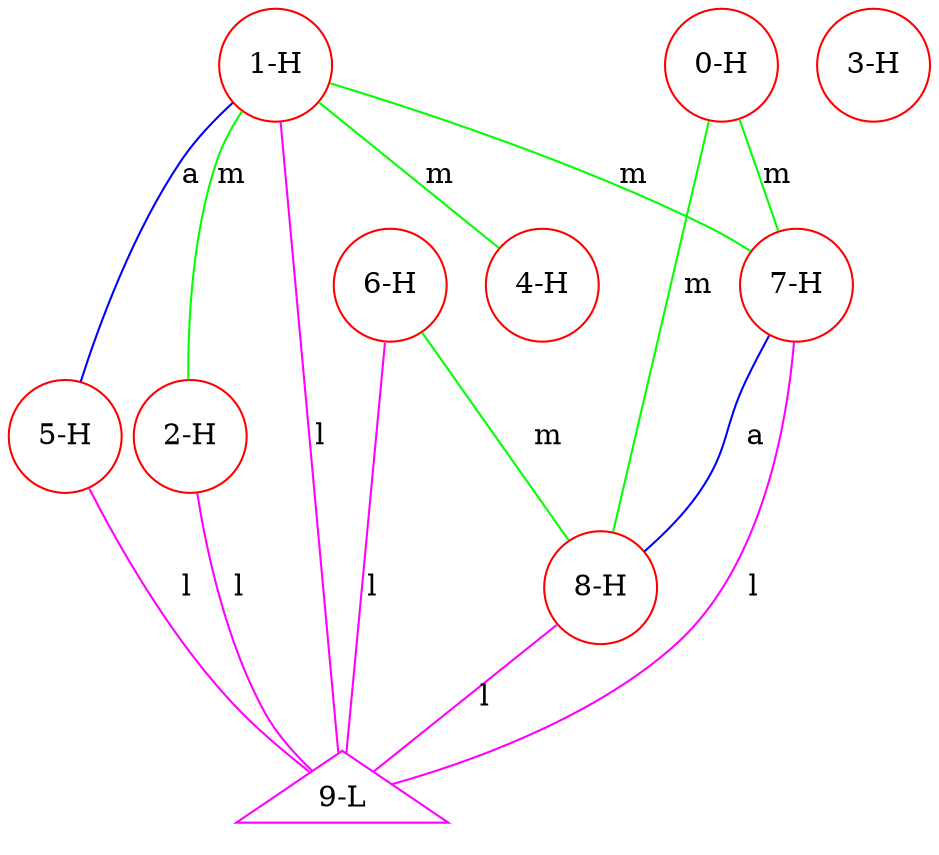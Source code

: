 graph ProteinGraph {
    0 [label="0-H" shape=circle color=red];
    1 [label="1-H" shape=circle color=red];
    2 [label="2-H" shape=circle color=red];
    3 [label="3-H" shape=circle color=red];
    4 [label="4-H" shape=circle color=red];
    5 [label="5-H" shape=circle color=red];
    6 [label="6-H" shape=circle color=red];
    7 [label="7-H" shape=circle color=red];
    8 [label="8-H" shape=circle color=red];
    9 [label="9-L" shape=triangle color=magenta];
    0 -- 7 [label="m" color=green];
    0 -- 8 [label="m" color=green];
    1 -- 2 [label="m" color=green];
    1 -- 4 [label="m" color=green];
    1 -- 5 [label="a" color=blue];
    1 -- 7 [label="m" color=green];
    1 -- 9 [label="l" color=magenta];
    2 -- 9 [label="l" color=magenta];
    5 -- 9 [label="l" color=magenta];
    6 -- 8 [label="m" color=green];
    6 -- 9 [label="l" color=magenta];
    7 -- 8 [label="a" color=blue];
    7 -- 9 [label="l" color=magenta];
    8 -- 9 [label="l" color=magenta];
}
